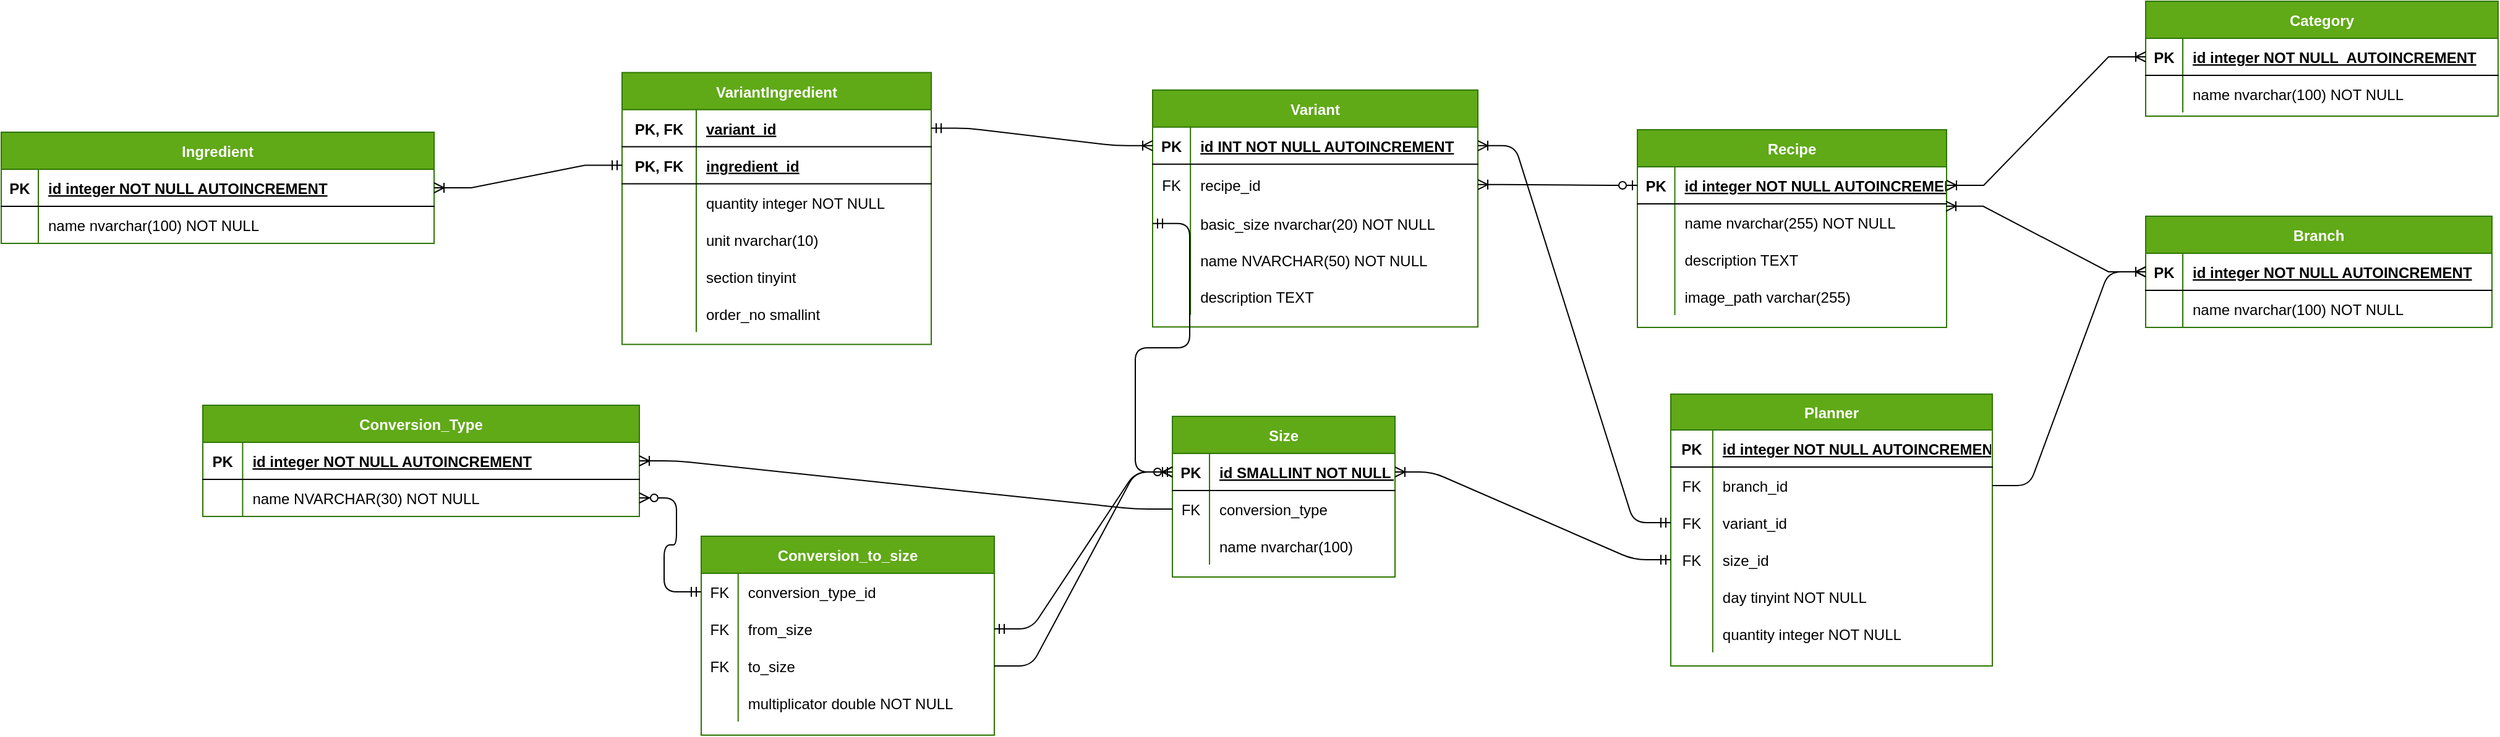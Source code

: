 <mxfile>
    <diagram id="R2lEEEUBdFMjLlhIrx00" name="Page-1">
        <mxGraphModel dx="2607" dy="718" grid="0" gridSize="10" guides="1" tooltips="1" connect="1" arrows="1" fold="1" page="0" pageScale="1" pageWidth="850" pageHeight="1100" math="0" shadow="0" extFonts="Permanent Marker^https://fonts.googleapis.com/css?family=Permanent+Marker">
            <root>
                <mxCell id="0"/>
                <mxCell id="1" parent="0"/>
                <mxCell id="C-vyLk0tnHw3VtMMgP7b-2" value="Category" style="shape=table;startSize=30;container=1;collapsible=1;childLayout=tableLayout;fixedRows=1;rowLines=0;fontStyle=1;align=center;resizeLast=1;fillColor=#60a917;fontColor=#ffffff;strokeColor=#2D7600;" parent="1" vertex="1">
                    <mxGeometry x="488" y="132" width="284.97" height="93" as="geometry"/>
                </mxCell>
                <mxCell id="C-vyLk0tnHw3VtMMgP7b-3" value="" style="shape=partialRectangle;collapsible=0;dropTarget=0;pointerEvents=0;fillColor=none;points=[[0,0.5],[1,0.5]];portConstraint=eastwest;top=0;left=0;right=0;bottom=1;" parent="C-vyLk0tnHw3VtMMgP7b-2" vertex="1">
                    <mxGeometry y="30" width="284.97" height="30" as="geometry"/>
                </mxCell>
                <mxCell id="C-vyLk0tnHw3VtMMgP7b-4" value="PK" style="shape=partialRectangle;overflow=hidden;connectable=0;fillColor=none;top=0;left=0;bottom=0;right=0;fontStyle=1;" parent="C-vyLk0tnHw3VtMMgP7b-3" vertex="1">
                    <mxGeometry width="30" height="30" as="geometry">
                        <mxRectangle width="30" height="30" as="alternateBounds"/>
                    </mxGeometry>
                </mxCell>
                <mxCell id="C-vyLk0tnHw3VtMMgP7b-5" value="id integer NOT NULL  AUTOINCREMENT" style="shape=partialRectangle;overflow=hidden;connectable=0;fillColor=none;top=0;left=0;bottom=0;right=0;align=left;spacingLeft=6;fontStyle=5;" parent="C-vyLk0tnHw3VtMMgP7b-3" vertex="1">
                    <mxGeometry x="30" width="254.97" height="30" as="geometry">
                        <mxRectangle width="254.97" height="30" as="alternateBounds"/>
                    </mxGeometry>
                </mxCell>
                <mxCell id="C-vyLk0tnHw3VtMMgP7b-6" value="" style="shape=partialRectangle;collapsible=0;dropTarget=0;pointerEvents=0;fillColor=none;points=[[0,0.5],[1,0.5]];portConstraint=eastwest;top=0;left=0;right=0;bottom=0;" parent="C-vyLk0tnHw3VtMMgP7b-2" vertex="1">
                    <mxGeometry y="60" width="284.97" height="30" as="geometry"/>
                </mxCell>
                <mxCell id="C-vyLk0tnHw3VtMMgP7b-7" value="" style="shape=partialRectangle;overflow=hidden;connectable=0;fillColor=none;top=0;left=0;bottom=0;right=0;" parent="C-vyLk0tnHw3VtMMgP7b-6" vertex="1">
                    <mxGeometry width="30" height="30" as="geometry">
                        <mxRectangle width="30" height="30" as="alternateBounds"/>
                    </mxGeometry>
                </mxCell>
                <mxCell id="C-vyLk0tnHw3VtMMgP7b-8" value="name nvarchar(100) NOT NULL" style="shape=partialRectangle;overflow=hidden;connectable=0;fillColor=none;top=0;left=0;bottom=0;right=0;align=left;spacingLeft=6;" parent="C-vyLk0tnHw3VtMMgP7b-6" vertex="1">
                    <mxGeometry x="30" width="254.97" height="30" as="geometry">
                        <mxRectangle width="254.97" height="30" as="alternateBounds"/>
                    </mxGeometry>
                </mxCell>
                <mxCell id="C-vyLk0tnHw3VtMMgP7b-23" value="Recipe" style="shape=table;startSize=30;container=1;collapsible=1;childLayout=tableLayout;fixedRows=1;rowLines=0;fontStyle=1;align=center;resizeLast=1;fillColor=#60a917;fontColor=#ffffff;strokeColor=#2D7600;" parent="1" vertex="1">
                    <mxGeometry x="77" y="236" width="250" height="160" as="geometry"/>
                </mxCell>
                <mxCell id="C-vyLk0tnHw3VtMMgP7b-24" value="" style="shape=partialRectangle;collapsible=0;dropTarget=0;pointerEvents=0;fillColor=none;points=[[0,0.5],[1,0.5]];portConstraint=eastwest;top=0;left=0;right=0;bottom=1;" parent="C-vyLk0tnHw3VtMMgP7b-23" vertex="1">
                    <mxGeometry y="30" width="250" height="30" as="geometry"/>
                </mxCell>
                <mxCell id="C-vyLk0tnHw3VtMMgP7b-25" value="PK" style="shape=partialRectangle;overflow=hidden;connectable=0;fillColor=none;top=0;left=0;bottom=0;right=0;fontStyle=1;" parent="C-vyLk0tnHw3VtMMgP7b-24" vertex="1">
                    <mxGeometry width="30.25" height="30" as="geometry">
                        <mxRectangle width="30.25" height="30" as="alternateBounds"/>
                    </mxGeometry>
                </mxCell>
                <mxCell id="C-vyLk0tnHw3VtMMgP7b-26" value="id integer NOT NULL AUTOINCREMENT" style="shape=partialRectangle;overflow=hidden;connectable=0;fillColor=none;top=0;left=0;bottom=0;right=0;align=left;spacingLeft=6;fontStyle=5;" parent="C-vyLk0tnHw3VtMMgP7b-24" vertex="1">
                    <mxGeometry x="30.25" width="219.75" height="30" as="geometry">
                        <mxRectangle width="219.75" height="30" as="alternateBounds"/>
                    </mxGeometry>
                </mxCell>
                <mxCell id="C-vyLk0tnHw3VtMMgP7b-27" value="" style="shape=partialRectangle;collapsible=0;dropTarget=0;pointerEvents=0;fillColor=none;points=[[0,0.5],[1,0.5]];portConstraint=eastwest;top=0;left=0;right=0;bottom=0;" parent="C-vyLk0tnHw3VtMMgP7b-23" vertex="1">
                    <mxGeometry y="60" width="250" height="30" as="geometry"/>
                </mxCell>
                <mxCell id="C-vyLk0tnHw3VtMMgP7b-28" value="" style="shape=partialRectangle;overflow=hidden;connectable=0;fillColor=none;top=0;left=0;bottom=0;right=0;" parent="C-vyLk0tnHw3VtMMgP7b-27" vertex="1">
                    <mxGeometry width="30.25" height="30" as="geometry">
                        <mxRectangle width="30.25" height="30" as="alternateBounds"/>
                    </mxGeometry>
                </mxCell>
                <mxCell id="C-vyLk0tnHw3VtMMgP7b-29" value="name nvarchar(255) NOT NULL" style="shape=partialRectangle;overflow=hidden;connectable=0;fillColor=none;top=0;left=0;bottom=0;right=0;align=left;spacingLeft=6;" parent="C-vyLk0tnHw3VtMMgP7b-27" vertex="1">
                    <mxGeometry x="30.25" width="219.75" height="30" as="geometry">
                        <mxRectangle width="219.75" height="30" as="alternateBounds"/>
                    </mxGeometry>
                </mxCell>
                <mxCell id="7V5k5rxInkLE_xDjsrg9-1" value="" style="shape=tableRow;horizontal=0;startSize=0;swimlaneHead=0;swimlaneBody=0;fillColor=none;collapsible=0;dropTarget=0;points=[[0,0.5],[1,0.5]];portConstraint=eastwest;top=0;left=0;right=0;bottom=0;" parent="C-vyLk0tnHw3VtMMgP7b-23" vertex="1">
                    <mxGeometry y="90" width="250" height="30" as="geometry"/>
                </mxCell>
                <mxCell id="7V5k5rxInkLE_xDjsrg9-2" value="" style="shape=partialRectangle;connectable=0;fillColor=none;top=0;left=0;bottom=0;right=0;editable=1;overflow=hidden;" parent="7V5k5rxInkLE_xDjsrg9-1" vertex="1">
                    <mxGeometry width="30.25" height="30" as="geometry">
                        <mxRectangle width="30.25" height="30" as="alternateBounds"/>
                    </mxGeometry>
                </mxCell>
                <mxCell id="7V5k5rxInkLE_xDjsrg9-3" value="description TEXT" style="shape=partialRectangle;connectable=0;fillColor=none;top=0;left=0;bottom=0;right=0;align=left;spacingLeft=6;overflow=hidden;" parent="7V5k5rxInkLE_xDjsrg9-1" vertex="1">
                    <mxGeometry x="30.25" width="219.75" height="30" as="geometry">
                        <mxRectangle width="219.75" height="30" as="alternateBounds"/>
                    </mxGeometry>
                </mxCell>
                <mxCell id="7V5k5rxInkLE_xDjsrg9-76" value="" style="shape=tableRow;horizontal=0;startSize=0;swimlaneHead=0;swimlaneBody=0;fillColor=none;collapsible=0;dropTarget=0;points=[[0,0.5],[1,0.5]];portConstraint=eastwest;top=0;left=0;right=0;bottom=0;" parent="C-vyLk0tnHw3VtMMgP7b-23" vertex="1">
                    <mxGeometry y="120" width="250" height="30" as="geometry"/>
                </mxCell>
                <mxCell id="7V5k5rxInkLE_xDjsrg9-77" value="" style="shape=partialRectangle;connectable=0;fillColor=none;top=0;left=0;bottom=0;right=0;editable=1;overflow=hidden;" parent="7V5k5rxInkLE_xDjsrg9-76" vertex="1">
                    <mxGeometry width="30.25" height="30" as="geometry">
                        <mxRectangle width="30.25" height="30" as="alternateBounds"/>
                    </mxGeometry>
                </mxCell>
                <mxCell id="7V5k5rxInkLE_xDjsrg9-78" value="image_path varchar(255)" style="shape=partialRectangle;connectable=0;fillColor=none;top=0;left=0;bottom=0;right=0;align=left;spacingLeft=6;overflow=hidden;" parent="7V5k5rxInkLE_xDjsrg9-76" vertex="1">
                    <mxGeometry x="30.25" width="219.75" height="30" as="geometry">
                        <mxRectangle width="219.75" height="30" as="alternateBounds"/>
                    </mxGeometry>
                </mxCell>
                <mxCell id="7V5k5rxInkLE_xDjsrg9-4" value="Ingredient" style="shape=table;startSize=30;container=1;collapsible=1;childLayout=tableLayout;fixedRows=1;rowLines=0;fontStyle=1;align=center;resizeLast=1;fillColor=#60a917;fontColor=#ffffff;strokeColor=#2D7600;" parent="1" vertex="1">
                    <mxGeometry x="-1246" y="238" width="350" height="90" as="geometry"/>
                </mxCell>
                <mxCell id="7V5k5rxInkLE_xDjsrg9-5" value="" style="shape=tableRow;horizontal=0;startSize=0;swimlaneHead=0;swimlaneBody=0;fillColor=none;collapsible=0;dropTarget=0;points=[[0,0.5],[1,0.5]];portConstraint=eastwest;top=0;left=0;right=0;bottom=1;" parent="7V5k5rxInkLE_xDjsrg9-4" vertex="1">
                    <mxGeometry y="30" width="350" height="30" as="geometry"/>
                </mxCell>
                <mxCell id="7V5k5rxInkLE_xDjsrg9-6" value="PK" style="shape=partialRectangle;connectable=0;fillColor=none;top=0;left=0;bottom=0;right=0;fontStyle=1;overflow=hidden;" parent="7V5k5rxInkLE_xDjsrg9-5" vertex="1">
                    <mxGeometry width="30" height="30" as="geometry">
                        <mxRectangle width="30" height="30" as="alternateBounds"/>
                    </mxGeometry>
                </mxCell>
                <mxCell id="7V5k5rxInkLE_xDjsrg9-7" value="id integer NOT NULL AUTOINCREMENT" style="shape=partialRectangle;connectable=0;fillColor=none;top=0;left=0;bottom=0;right=0;align=left;spacingLeft=6;fontStyle=5;overflow=hidden;" parent="7V5k5rxInkLE_xDjsrg9-5" vertex="1">
                    <mxGeometry x="30" width="320" height="30" as="geometry">
                        <mxRectangle width="320" height="30" as="alternateBounds"/>
                    </mxGeometry>
                </mxCell>
                <mxCell id="7V5k5rxInkLE_xDjsrg9-8" value="" style="shape=tableRow;horizontal=0;startSize=0;swimlaneHead=0;swimlaneBody=0;fillColor=none;collapsible=0;dropTarget=0;points=[[0,0.5],[1,0.5]];portConstraint=eastwest;top=0;left=0;right=0;bottom=0;" parent="7V5k5rxInkLE_xDjsrg9-4" vertex="1">
                    <mxGeometry y="60" width="350" height="30" as="geometry"/>
                </mxCell>
                <mxCell id="7V5k5rxInkLE_xDjsrg9-9" value="" style="shape=partialRectangle;connectable=0;fillColor=none;top=0;left=0;bottom=0;right=0;editable=1;overflow=hidden;" parent="7V5k5rxInkLE_xDjsrg9-8" vertex="1">
                    <mxGeometry width="30" height="30" as="geometry">
                        <mxRectangle width="30" height="30" as="alternateBounds"/>
                    </mxGeometry>
                </mxCell>
                <mxCell id="7V5k5rxInkLE_xDjsrg9-10" value="name nvarchar(100) NOT NULL" style="shape=partialRectangle;connectable=0;fillColor=none;top=0;left=0;bottom=0;right=0;align=left;spacingLeft=6;overflow=hidden;" parent="7V5k5rxInkLE_xDjsrg9-8" vertex="1">
                    <mxGeometry x="30" width="320" height="30" as="geometry">
                        <mxRectangle width="320" height="30" as="alternateBounds"/>
                    </mxGeometry>
                </mxCell>
                <mxCell id="7V5k5rxInkLE_xDjsrg9-21" value="Branch" style="shape=table;startSize=30;container=1;collapsible=1;childLayout=tableLayout;fixedRows=1;rowLines=0;fontStyle=1;align=center;resizeLast=1;fillColor=#60a917;fontColor=#ffffff;strokeColor=#2D7600;" parent="1" vertex="1">
                    <mxGeometry x="488" y="306" width="280" height="90" as="geometry"/>
                </mxCell>
                <mxCell id="7V5k5rxInkLE_xDjsrg9-22" value="" style="shape=tableRow;horizontal=0;startSize=0;swimlaneHead=0;swimlaneBody=0;fillColor=none;collapsible=0;dropTarget=0;points=[[0,0.5],[1,0.5]];portConstraint=eastwest;top=0;left=0;right=0;bottom=1;" parent="7V5k5rxInkLE_xDjsrg9-21" vertex="1">
                    <mxGeometry y="30" width="280" height="30" as="geometry"/>
                </mxCell>
                <mxCell id="7V5k5rxInkLE_xDjsrg9-23" value="PK" style="shape=partialRectangle;connectable=0;fillColor=none;top=0;left=0;bottom=0;right=0;fontStyle=1;overflow=hidden;" parent="7V5k5rxInkLE_xDjsrg9-22" vertex="1">
                    <mxGeometry width="30" height="30" as="geometry">
                        <mxRectangle width="30" height="30" as="alternateBounds"/>
                    </mxGeometry>
                </mxCell>
                <mxCell id="7V5k5rxInkLE_xDjsrg9-24" value="id integer NOT NULL AUTOINCREMENT" style="shape=partialRectangle;connectable=0;fillColor=none;top=0;left=0;bottom=0;right=0;align=left;spacingLeft=6;fontStyle=5;overflow=hidden;" parent="7V5k5rxInkLE_xDjsrg9-22" vertex="1">
                    <mxGeometry x="30" width="250" height="30" as="geometry">
                        <mxRectangle width="250" height="30" as="alternateBounds"/>
                    </mxGeometry>
                </mxCell>
                <mxCell id="7V5k5rxInkLE_xDjsrg9-25" value="" style="shape=tableRow;horizontal=0;startSize=0;swimlaneHead=0;swimlaneBody=0;fillColor=none;collapsible=0;dropTarget=0;points=[[0,0.5],[1,0.5]];portConstraint=eastwest;top=0;left=0;right=0;bottom=0;" parent="7V5k5rxInkLE_xDjsrg9-21" vertex="1">
                    <mxGeometry y="60" width="280" height="30" as="geometry"/>
                </mxCell>
                <mxCell id="7V5k5rxInkLE_xDjsrg9-26" value="" style="shape=partialRectangle;connectable=0;fillColor=none;top=0;left=0;bottom=0;right=0;editable=1;overflow=hidden;" parent="7V5k5rxInkLE_xDjsrg9-25" vertex="1">
                    <mxGeometry width="30" height="30" as="geometry">
                        <mxRectangle width="30" height="30" as="alternateBounds"/>
                    </mxGeometry>
                </mxCell>
                <mxCell id="7V5k5rxInkLE_xDjsrg9-27" value="name nvarchar(100) NOT NULL" style="shape=partialRectangle;connectable=0;fillColor=none;top=0;left=0;bottom=0;right=0;align=left;spacingLeft=6;overflow=hidden;" parent="7V5k5rxInkLE_xDjsrg9-25" vertex="1">
                    <mxGeometry x="30" width="250" height="30" as="geometry">
                        <mxRectangle width="250" height="30" as="alternateBounds"/>
                    </mxGeometry>
                </mxCell>
                <mxCell id="7V5k5rxInkLE_xDjsrg9-34" value="Planner" style="shape=table;startSize=29;container=1;collapsible=1;childLayout=tableLayout;fixedRows=1;rowLines=0;fontStyle=1;align=center;resizeLast=1;fillColor=#60a917;fontColor=#ffffff;strokeColor=#2D7600;" parent="1" vertex="1">
                    <mxGeometry x="104" y="450" width="260" height="220" as="geometry"/>
                </mxCell>
                <mxCell id="7V5k5rxInkLE_xDjsrg9-35" value="" style="shape=tableRow;horizontal=0;startSize=0;swimlaneHead=0;swimlaneBody=0;fillColor=none;collapsible=0;dropTarget=0;points=[[0,0.5],[1,0.5]];portConstraint=eastwest;top=0;left=0;right=0;bottom=1;" parent="7V5k5rxInkLE_xDjsrg9-34" vertex="1">
                    <mxGeometry y="29" width="260" height="30" as="geometry"/>
                </mxCell>
                <mxCell id="7V5k5rxInkLE_xDjsrg9-36" value="PK" style="shape=partialRectangle;connectable=0;fillColor=none;top=0;left=0;bottom=0;right=0;fontStyle=1;overflow=hidden;" parent="7V5k5rxInkLE_xDjsrg9-35" vertex="1">
                    <mxGeometry width="33.917" height="30" as="geometry">
                        <mxRectangle width="33.917" height="30" as="alternateBounds"/>
                    </mxGeometry>
                </mxCell>
                <mxCell id="7V5k5rxInkLE_xDjsrg9-37" value="id integer NOT NULL AUTOINCREMENT" style="shape=partialRectangle;connectable=0;fillColor=none;top=0;left=0;bottom=0;right=0;align=left;spacingLeft=6;fontStyle=5;overflow=hidden;" parent="7V5k5rxInkLE_xDjsrg9-35" vertex="1">
                    <mxGeometry x="33.917" width="226.083" height="30" as="geometry">
                        <mxRectangle width="226.083" height="30" as="alternateBounds"/>
                    </mxGeometry>
                </mxCell>
                <mxCell id="8" value="" style="shape=partialRectangle;collapsible=0;dropTarget=0;pointerEvents=0;fillColor=none;top=0;left=0;bottom=0;right=0;points=[[0,0.5],[1,0.5]];portConstraint=eastwest;" parent="7V5k5rxInkLE_xDjsrg9-34" vertex="1">
                    <mxGeometry y="59" width="260" height="30" as="geometry"/>
                </mxCell>
                <mxCell id="9" value="FK" style="shape=partialRectangle;connectable=0;fillColor=none;top=0;left=0;bottom=0;right=0;fontStyle=0;overflow=hidden;" parent="8" vertex="1">
                    <mxGeometry width="33.917" height="30" as="geometry">
                        <mxRectangle width="33.917" height="30" as="alternateBounds"/>
                    </mxGeometry>
                </mxCell>
                <mxCell id="10" value="branch_id" style="shape=partialRectangle;connectable=0;fillColor=none;top=0;left=0;bottom=0;right=0;align=left;spacingLeft=6;fontStyle=0;overflow=hidden;" parent="8" vertex="1">
                    <mxGeometry x="33.917" width="226.083" height="30" as="geometry">
                        <mxRectangle width="226.083" height="30" as="alternateBounds"/>
                    </mxGeometry>
                </mxCell>
                <mxCell id="7V5k5rxInkLE_xDjsrg9-38" value="" style="shape=tableRow;horizontal=0;startSize=0;swimlaneHead=0;swimlaneBody=0;fillColor=none;collapsible=0;dropTarget=0;points=[[0,0.5],[1,0.5]];portConstraint=eastwest;top=0;left=0;right=0;bottom=0;" parent="7V5k5rxInkLE_xDjsrg9-34" vertex="1">
                    <mxGeometry y="89" width="260" height="30" as="geometry"/>
                </mxCell>
                <mxCell id="7V5k5rxInkLE_xDjsrg9-39" value="FK" style="shape=partialRectangle;connectable=0;fillColor=none;top=0;left=0;bottom=0;right=0;editable=1;overflow=hidden;" parent="7V5k5rxInkLE_xDjsrg9-38" vertex="1">
                    <mxGeometry width="33.917" height="30" as="geometry">
                        <mxRectangle width="33.917" height="30" as="alternateBounds"/>
                    </mxGeometry>
                </mxCell>
                <mxCell id="7V5k5rxInkLE_xDjsrg9-40" value="variant_id" style="shape=partialRectangle;connectable=0;fillColor=none;top=0;left=0;bottom=0;right=0;align=left;spacingLeft=6;overflow=hidden;" parent="7V5k5rxInkLE_xDjsrg9-38" vertex="1">
                    <mxGeometry x="33.917" width="226.083" height="30" as="geometry">
                        <mxRectangle width="226.083" height="30" as="alternateBounds"/>
                    </mxGeometry>
                </mxCell>
                <mxCell id="64" value="" style="shape=partialRectangle;collapsible=0;dropTarget=0;pointerEvents=0;fillColor=none;top=0;left=0;bottom=0;right=0;points=[[0,0.5],[1,0.5]];portConstraint=eastwest;" parent="7V5k5rxInkLE_xDjsrg9-34" vertex="1">
                    <mxGeometry y="119" width="260" height="30" as="geometry"/>
                </mxCell>
                <mxCell id="65" value="FK" style="shape=partialRectangle;connectable=0;fillColor=none;top=0;left=0;bottom=0;right=0;fontStyle=0;overflow=hidden;" parent="64" vertex="1">
                    <mxGeometry width="33.917" height="30" as="geometry">
                        <mxRectangle width="33.917" height="30" as="alternateBounds"/>
                    </mxGeometry>
                </mxCell>
                <mxCell id="66" value="size_id" style="shape=partialRectangle;connectable=0;fillColor=none;top=0;left=0;bottom=0;right=0;align=left;spacingLeft=6;fontStyle=0;overflow=hidden;" parent="64" vertex="1">
                    <mxGeometry x="33.917" width="226.083" height="30" as="geometry">
                        <mxRectangle width="226.083" height="30" as="alternateBounds"/>
                    </mxGeometry>
                </mxCell>
                <mxCell id="2" value="" style="shape=partialRectangle;collapsible=0;dropTarget=0;pointerEvents=0;fillColor=none;top=0;left=0;bottom=0;right=0;points=[[0,0.5],[1,0.5]];portConstraint=eastwest;" parent="7V5k5rxInkLE_xDjsrg9-34" vertex="1">
                    <mxGeometry y="149" width="260" height="30" as="geometry"/>
                </mxCell>
                <mxCell id="3" value="" style="shape=partialRectangle;connectable=0;fillColor=none;top=0;left=0;bottom=0;right=0;editable=1;overflow=hidden;" parent="2" vertex="1">
                    <mxGeometry width="33.917" height="30" as="geometry">
                        <mxRectangle width="33.917" height="30" as="alternateBounds"/>
                    </mxGeometry>
                </mxCell>
                <mxCell id="4" value="day tinyint NOT NULL" style="shape=partialRectangle;connectable=0;fillColor=none;top=0;left=0;bottom=0;right=0;align=left;spacingLeft=6;overflow=hidden;" parent="2" vertex="1">
                    <mxGeometry x="33.917" width="226.083" height="30" as="geometry">
                        <mxRectangle width="226.083" height="30" as="alternateBounds"/>
                    </mxGeometry>
                </mxCell>
                <mxCell id="7V5k5rxInkLE_xDjsrg9-41" value="" style="shape=tableRow;horizontal=0;startSize=0;swimlaneHead=0;swimlaneBody=0;fillColor=none;collapsible=0;dropTarget=0;points=[[0,0.5],[1,0.5]];portConstraint=eastwest;top=0;left=0;right=0;bottom=0;" parent="7V5k5rxInkLE_xDjsrg9-34" vertex="1">
                    <mxGeometry y="179" width="260" height="30" as="geometry"/>
                </mxCell>
                <mxCell id="7V5k5rxInkLE_xDjsrg9-42" value="" style="shape=partialRectangle;connectable=0;fillColor=none;top=0;left=0;bottom=0;right=0;editable=1;overflow=hidden;" parent="7V5k5rxInkLE_xDjsrg9-41" vertex="1">
                    <mxGeometry width="33.917" height="30" as="geometry">
                        <mxRectangle width="33.917" height="30" as="alternateBounds"/>
                    </mxGeometry>
                </mxCell>
                <mxCell id="7V5k5rxInkLE_xDjsrg9-43" value="quantity integer NOT NULL" style="shape=partialRectangle;connectable=0;fillColor=none;top=0;left=0;bottom=0;right=0;align=left;spacingLeft=6;overflow=hidden;" parent="7V5k5rxInkLE_xDjsrg9-41" vertex="1">
                    <mxGeometry x="33.917" width="226.083" height="30" as="geometry">
                        <mxRectangle width="226.083" height="30" as="alternateBounds"/>
                    </mxGeometry>
                </mxCell>
                <mxCell id="7V5k5rxInkLE_xDjsrg9-55" value="" style="edgeStyle=entityRelationEdgeStyle;fontSize=12;html=1;endArrow=ERoneToMany;startArrow=ERoneToMany;rounded=0;exitX=1;exitY=0.5;exitDx=0;exitDy=0;entryX=0;entryY=0.5;entryDx=0;entryDy=0;" parent="1" source="C-vyLk0tnHw3VtMMgP7b-24" target="C-vyLk0tnHw3VtMMgP7b-3" edge="1">
                    <mxGeometry width="100" height="100" relative="1" as="geometry">
                        <mxPoint x="460" y="460" as="sourcePoint"/>
                        <mxPoint x="560" y="360" as="targetPoint"/>
                    </mxGeometry>
                </mxCell>
                <mxCell id="7V5k5rxInkLE_xDjsrg9-56" value="" style="edgeStyle=entityRelationEdgeStyle;fontSize=12;html=1;endArrow=ERoneToMany;startArrow=ERoneToMany;rounded=0;exitX=0.998;exitY=0.063;exitDx=0;exitDy=0;exitPerimeter=0;entryX=0;entryY=0.5;entryDx=0;entryDy=0;" parent="1" source="C-vyLk0tnHw3VtMMgP7b-27" target="7V5k5rxInkLE_xDjsrg9-22" edge="1">
                    <mxGeometry width="100" height="100" relative="1" as="geometry">
                        <mxPoint x="460" y="460" as="sourcePoint"/>
                        <mxPoint x="560" y="360" as="targetPoint"/>
                    </mxGeometry>
                </mxCell>
                <mxCell id="7V5k5rxInkLE_xDjsrg9-58" value="VariantIngredient" style="shape=table;startSize=30;container=1;collapsible=1;childLayout=tableLayout;fixedRows=1;rowLines=0;fontStyle=1;align=center;resizeLast=1;fillColor=#60a917;fontColor=#ffffff;strokeColor=#2D7600;" parent="1" vertex="1">
                    <mxGeometry x="-744" y="189.78" width="250" height="220" as="geometry"/>
                </mxCell>
                <mxCell id="7V5k5rxInkLE_xDjsrg9-59" value="" style="shape=tableRow;horizontal=0;startSize=0;swimlaneHead=0;swimlaneBody=0;fillColor=none;collapsible=0;dropTarget=0;points=[[0,0.5],[1,0.5]];portConstraint=eastwest;top=0;left=0;right=0;bottom=1;" parent="7V5k5rxInkLE_xDjsrg9-58" vertex="1">
                    <mxGeometry y="30" width="250" height="30" as="geometry"/>
                </mxCell>
                <mxCell id="7V5k5rxInkLE_xDjsrg9-60" value="PK, FK" style="shape=partialRectangle;connectable=0;fillColor=none;top=0;left=0;bottom=0;right=0;fontStyle=1;overflow=hidden;" parent="7V5k5rxInkLE_xDjsrg9-59" vertex="1">
                    <mxGeometry width="60" height="30" as="geometry">
                        <mxRectangle width="60" height="30" as="alternateBounds"/>
                    </mxGeometry>
                </mxCell>
                <mxCell id="7V5k5rxInkLE_xDjsrg9-61" value="variant_id" style="shape=partialRectangle;connectable=0;fillColor=none;top=0;left=0;bottom=0;right=0;align=left;spacingLeft=6;fontStyle=5;overflow=hidden;" parent="7V5k5rxInkLE_xDjsrg9-59" vertex="1">
                    <mxGeometry x="60" width="190" height="30" as="geometry">
                        <mxRectangle width="190" height="30" as="alternateBounds"/>
                    </mxGeometry>
                </mxCell>
                <mxCell id="7V5k5rxInkLE_xDjsrg9-71" value="" style="shape=tableRow;horizontal=0;startSize=0;swimlaneHead=0;swimlaneBody=0;fillColor=none;collapsible=0;dropTarget=0;points=[[0,0.5],[1,0.5]];portConstraint=eastwest;top=0;left=0;right=0;bottom=1;" parent="7V5k5rxInkLE_xDjsrg9-58" vertex="1">
                    <mxGeometry y="60" width="250" height="30" as="geometry"/>
                </mxCell>
                <mxCell id="7V5k5rxInkLE_xDjsrg9-72" value="PK, FK" style="shape=partialRectangle;connectable=0;fillColor=none;top=0;left=0;bottom=0;right=0;fontStyle=1;overflow=hidden;" parent="7V5k5rxInkLE_xDjsrg9-71" vertex="1">
                    <mxGeometry width="60" height="30" as="geometry">
                        <mxRectangle width="60" height="30" as="alternateBounds"/>
                    </mxGeometry>
                </mxCell>
                <mxCell id="7V5k5rxInkLE_xDjsrg9-73" value="ingredient_id" style="shape=partialRectangle;connectable=0;fillColor=none;top=0;left=0;bottom=0;right=0;align=left;spacingLeft=6;fontStyle=5;overflow=hidden;" parent="7V5k5rxInkLE_xDjsrg9-71" vertex="1">
                    <mxGeometry x="60" width="190" height="30" as="geometry">
                        <mxRectangle width="190" height="30" as="alternateBounds"/>
                    </mxGeometry>
                </mxCell>
                <mxCell id="7V5k5rxInkLE_xDjsrg9-62" value="" style="shape=tableRow;horizontal=0;startSize=0;swimlaneHead=0;swimlaneBody=0;fillColor=none;collapsible=0;dropTarget=0;points=[[0,0.5],[1,0.5]];portConstraint=eastwest;top=0;left=0;right=0;bottom=0;" parent="7V5k5rxInkLE_xDjsrg9-58" vertex="1">
                    <mxGeometry y="90" width="250" height="30" as="geometry"/>
                </mxCell>
                <mxCell id="7V5k5rxInkLE_xDjsrg9-63" value="" style="shape=partialRectangle;connectable=0;fillColor=none;top=0;left=0;bottom=0;right=0;editable=1;overflow=hidden;" parent="7V5k5rxInkLE_xDjsrg9-62" vertex="1">
                    <mxGeometry width="60" height="30" as="geometry">
                        <mxRectangle width="60" height="30" as="alternateBounds"/>
                    </mxGeometry>
                </mxCell>
                <mxCell id="7V5k5rxInkLE_xDjsrg9-64" value="quantity integer NOT NULL" style="shape=partialRectangle;connectable=0;fillColor=none;top=0;left=0;bottom=0;right=0;align=left;spacingLeft=6;overflow=hidden;" parent="7V5k5rxInkLE_xDjsrg9-62" vertex="1">
                    <mxGeometry x="60" width="190" height="30" as="geometry">
                        <mxRectangle width="190" height="30" as="alternateBounds"/>
                    </mxGeometry>
                </mxCell>
                <mxCell id="140" value="" style="shape=partialRectangle;collapsible=0;dropTarget=0;pointerEvents=0;fillColor=none;top=0;left=0;bottom=0;right=0;points=[[0,0.5],[1,0.5]];portConstraint=eastwest;" parent="7V5k5rxInkLE_xDjsrg9-58" vertex="1">
                    <mxGeometry y="120" width="250" height="30" as="geometry"/>
                </mxCell>
                <mxCell id="141" value="" style="shape=partialRectangle;connectable=0;fillColor=none;top=0;left=0;bottom=0;right=0;editable=1;overflow=hidden;" parent="140" vertex="1">
                    <mxGeometry width="60" height="30" as="geometry">
                        <mxRectangle width="60" height="30" as="alternateBounds"/>
                    </mxGeometry>
                </mxCell>
                <mxCell id="142" value="unit nvarchar(10)" style="shape=partialRectangle;connectable=0;fillColor=none;top=0;left=0;bottom=0;right=0;align=left;spacingLeft=6;overflow=hidden;" parent="140" vertex="1">
                    <mxGeometry x="60" width="190" height="30" as="geometry">
                        <mxRectangle width="190" height="30" as="alternateBounds"/>
                    </mxGeometry>
                </mxCell>
                <mxCell id="7V5k5rxInkLE_xDjsrg9-65" value="" style="shape=tableRow;horizontal=0;startSize=0;swimlaneHead=0;swimlaneBody=0;fillColor=none;collapsible=0;dropTarget=0;points=[[0,0.5],[1,0.5]];portConstraint=eastwest;top=0;left=0;right=0;bottom=0;" parent="7V5k5rxInkLE_xDjsrg9-58" vertex="1">
                    <mxGeometry y="150" width="250" height="30" as="geometry"/>
                </mxCell>
                <mxCell id="7V5k5rxInkLE_xDjsrg9-66" value="" style="shape=partialRectangle;connectable=0;fillColor=none;top=0;left=0;bottom=0;right=0;editable=1;overflow=hidden;" parent="7V5k5rxInkLE_xDjsrg9-65" vertex="1">
                    <mxGeometry width="60" height="30" as="geometry">
                        <mxRectangle width="60" height="30" as="alternateBounds"/>
                    </mxGeometry>
                </mxCell>
                <mxCell id="7V5k5rxInkLE_xDjsrg9-67" value="section tinyint" style="shape=partialRectangle;connectable=0;fillColor=none;top=0;left=0;bottom=0;right=0;align=left;spacingLeft=6;overflow=hidden;" parent="7V5k5rxInkLE_xDjsrg9-65" vertex="1">
                    <mxGeometry x="60" width="190" height="30" as="geometry">
                        <mxRectangle width="190" height="30" as="alternateBounds"/>
                    </mxGeometry>
                </mxCell>
                <mxCell id="7V5k5rxInkLE_xDjsrg9-68" value="" style="shape=tableRow;horizontal=0;startSize=0;swimlaneHead=0;swimlaneBody=0;fillColor=none;collapsible=0;dropTarget=0;points=[[0,0.5],[1,0.5]];portConstraint=eastwest;top=0;left=0;right=0;bottom=0;" parent="7V5k5rxInkLE_xDjsrg9-58" vertex="1">
                    <mxGeometry y="180" width="250" height="30" as="geometry"/>
                </mxCell>
                <mxCell id="7V5k5rxInkLE_xDjsrg9-69" value="" style="shape=partialRectangle;connectable=0;fillColor=none;top=0;left=0;bottom=0;right=0;editable=1;overflow=hidden;" parent="7V5k5rxInkLE_xDjsrg9-68" vertex="1">
                    <mxGeometry width="60" height="30" as="geometry">
                        <mxRectangle width="60" height="30" as="alternateBounds"/>
                    </mxGeometry>
                </mxCell>
                <mxCell id="7V5k5rxInkLE_xDjsrg9-70" value="order_no smallint" style="shape=partialRectangle;connectable=0;fillColor=none;top=0;left=0;bottom=0;right=0;align=left;spacingLeft=6;overflow=hidden;" parent="7V5k5rxInkLE_xDjsrg9-68" vertex="1">
                    <mxGeometry x="60" width="190" height="30" as="geometry">
                        <mxRectangle width="190" height="30" as="alternateBounds"/>
                    </mxGeometry>
                </mxCell>
                <mxCell id="7V5k5rxInkLE_xDjsrg9-74" value="" style="edgeStyle=entityRelationEdgeStyle;fontSize=12;html=1;endArrow=ERoneToMany;startArrow=ERmandOne;rounded=0;exitX=0;exitY=0.5;exitDx=0;exitDy=0;entryX=1;entryY=0.5;entryDx=0;entryDy=0;" parent="1" source="7V5k5rxInkLE_xDjsrg9-71" target="7V5k5rxInkLE_xDjsrg9-5" edge="1">
                    <mxGeometry width="100" height="100" relative="1" as="geometry">
                        <mxPoint x="-490" y="326" as="sourcePoint"/>
                        <mxPoint x="-630" y="276" as="targetPoint"/>
                    </mxGeometry>
                </mxCell>
                <mxCell id="11" value="Variant" style="shape=table;startSize=30;container=1;collapsible=1;childLayout=tableLayout;fixedRows=1;rowLines=0;fontStyle=1;align=center;resizeLast=1;fillColor=#60a917;fontColor=#ffffff;strokeColor=#2D7600;" parent="1" vertex="1">
                    <mxGeometry x="-315" y="203.91" width="263" height="191.749" as="geometry"/>
                </mxCell>
                <mxCell id="12" value="" style="shape=partialRectangle;collapsible=0;dropTarget=0;pointerEvents=0;fillColor=none;top=0;left=0;bottom=1;right=0;points=[[0,0.5],[1,0.5]];portConstraint=eastwest;" parent="11" vertex="1">
                    <mxGeometry y="30" width="263" height="30" as="geometry"/>
                </mxCell>
                <mxCell id="13" value="PK" style="shape=partialRectangle;connectable=0;fillColor=none;top=0;left=0;bottom=0;right=0;fontStyle=1;overflow=hidden;" parent="12" vertex="1">
                    <mxGeometry width="30.583" height="30" as="geometry">
                        <mxRectangle width="30.583" height="30" as="alternateBounds"/>
                    </mxGeometry>
                </mxCell>
                <mxCell id="14" value="id INT NOT NULL AUTOINCREMENT" style="shape=partialRectangle;connectable=0;fillColor=none;top=0;left=0;bottom=0;right=0;align=left;spacingLeft=6;fontStyle=5;overflow=hidden;" parent="12" vertex="1">
                    <mxGeometry x="30.583" width="232.417" height="30" as="geometry">
                        <mxRectangle width="232.417" height="30" as="alternateBounds"/>
                    </mxGeometry>
                </mxCell>
                <mxCell id="24" value="" style="shape=partialRectangle;collapsible=0;dropTarget=0;pointerEvents=0;fillColor=none;top=0;left=0;bottom=0;right=0;points=[[0,0.5],[1,0.5]];portConstraint=eastwest;" parent="11" vertex="1">
                    <mxGeometry y="60" width="263" height="33" as="geometry"/>
                </mxCell>
                <mxCell id="25" value="FK" style="shape=partialRectangle;connectable=0;fillColor=none;top=0;left=0;bottom=0;right=0;fontStyle=0;overflow=hidden;" parent="24" vertex="1">
                    <mxGeometry width="30.583" height="33" as="geometry">
                        <mxRectangle width="30.583" height="33" as="alternateBounds"/>
                    </mxGeometry>
                </mxCell>
                <mxCell id="26" value="recipe_id" style="shape=partialRectangle;connectable=0;fillColor=none;top=0;left=0;bottom=0;right=0;align=left;spacingLeft=6;fontStyle=0;overflow=hidden;" parent="24" vertex="1">
                    <mxGeometry x="30.583" width="232.417" height="33" as="geometry">
                        <mxRectangle width="232.417" height="33" as="alternateBounds"/>
                    </mxGeometry>
                </mxCell>
                <mxCell id="36" value="" style="shape=partialRectangle;collapsible=0;dropTarget=0;pointerEvents=0;fillColor=none;top=0;left=0;bottom=0;right=0;points=[[0,0.5],[1,0.5]];portConstraint=eastwest;" parent="11" vertex="1">
                    <mxGeometry y="93" width="263" height="30" as="geometry"/>
                </mxCell>
                <mxCell id="37" value="" style="shape=partialRectangle;connectable=0;fillColor=none;top=0;left=0;bottom=0;right=0;editable=1;overflow=hidden;" parent="36" vertex="1">
                    <mxGeometry width="30.583" height="30" as="geometry">
                        <mxRectangle width="30.583" height="30" as="alternateBounds"/>
                    </mxGeometry>
                </mxCell>
                <mxCell id="38" value="basic_size nvarchar(20) NOT NULL" style="shape=partialRectangle;connectable=0;fillColor=none;top=0;left=0;bottom=0;right=0;align=left;spacingLeft=6;overflow=hidden;" parent="36" vertex="1">
                    <mxGeometry x="30.583" width="232.417" height="30" as="geometry">
                        <mxRectangle width="232.417" height="30" as="alternateBounds"/>
                    </mxGeometry>
                </mxCell>
                <mxCell id="15" value="" style="shape=partialRectangle;collapsible=0;dropTarget=0;pointerEvents=0;fillColor=none;top=0;left=0;bottom=0;right=0;points=[[0,0.5],[1,0.5]];portConstraint=eastwest;" parent="11" vertex="1">
                    <mxGeometry y="123" width="263" height="29" as="geometry"/>
                </mxCell>
                <mxCell id="16" value="" style="shape=partialRectangle;connectable=0;fillColor=none;top=0;left=0;bottom=0;right=0;editable=1;overflow=hidden;" parent="15" vertex="1">
                    <mxGeometry width="30.583" height="29" as="geometry">
                        <mxRectangle width="30.583" height="29" as="alternateBounds"/>
                    </mxGeometry>
                </mxCell>
                <mxCell id="17" value="name NVARCHAR(50) NOT NULL" style="shape=partialRectangle;connectable=0;fillColor=none;top=0;left=0;bottom=0;right=0;align=left;spacingLeft=6;overflow=hidden;" parent="15" vertex="1">
                    <mxGeometry x="30.583" width="232.417" height="29" as="geometry">
                        <mxRectangle width="232.417" height="29" as="alternateBounds"/>
                    </mxGeometry>
                </mxCell>
                <mxCell id="118" value="" style="shape=partialRectangle;collapsible=0;dropTarget=0;pointerEvents=0;fillColor=none;top=0;left=0;bottom=0;right=0;points=[[0,0.5],[1,0.5]];portConstraint=eastwest;" parent="11" vertex="1">
                    <mxGeometry y="152" width="263" height="30" as="geometry"/>
                </mxCell>
                <mxCell id="119" value="" style="shape=partialRectangle;connectable=0;fillColor=none;top=0;left=0;bottom=0;right=0;editable=1;overflow=hidden;" parent="118" vertex="1">
                    <mxGeometry width="30.583" height="30" as="geometry">
                        <mxRectangle width="30.583" height="30" as="alternateBounds"/>
                    </mxGeometry>
                </mxCell>
                <mxCell id="120" value="description TEXT" style="shape=partialRectangle;connectable=0;fillColor=none;top=0;left=0;bottom=0;right=0;align=left;spacingLeft=6;overflow=hidden;" parent="118" vertex="1">
                    <mxGeometry x="30.583" width="232.417" height="30" as="geometry">
                        <mxRectangle width="232.417" height="30" as="alternateBounds"/>
                    </mxGeometry>
                </mxCell>
                <mxCell id="27" value="" style="edgeStyle=entityRelationEdgeStyle;fontSize=12;html=1;endArrow=ERoneToMany;startArrow=ERzeroToOne;exitX=0;exitY=0.5;exitDx=0;exitDy=0;entryX=1;entryY=0.5;entryDx=0;entryDy=0;" parent="1" source="C-vyLk0tnHw3VtMMgP7b-24" target="24" edge="1">
                    <mxGeometry width="100" height="100" relative="1" as="geometry">
                        <mxPoint x="-336" y="706" as="sourcePoint"/>
                        <mxPoint x="63" y="583" as="targetPoint"/>
                    </mxGeometry>
                </mxCell>
                <mxCell id="28" value="" style="edgeStyle=entityRelationEdgeStyle;fontSize=12;html=1;endArrow=ERoneToMany;startArrow=ERmandOne;exitX=1;exitY=0.5;exitDx=0;exitDy=0;entryX=0;entryY=0.5;entryDx=0;entryDy=0;" parent="1" source="7V5k5rxInkLE_xDjsrg9-59" target="12" edge="1">
                    <mxGeometry width="100" height="100" relative="1" as="geometry">
                        <mxPoint x="-384" y="559" as="sourcePoint"/>
                        <mxPoint x="-284" y="459" as="targetPoint"/>
                    </mxGeometry>
                </mxCell>
                <mxCell id="29" value="Conversion_Type" style="shape=table;startSize=30;container=1;collapsible=1;childLayout=tableLayout;fixedRows=1;rowLines=0;fontStyle=1;align=center;resizeLast=1;fillColor=#60a917;fontColor=#ffffff;strokeColor=#2D7600;" parent="1" vertex="1">
                    <mxGeometry x="-1083" y="459" width="353" height="90" as="geometry"/>
                </mxCell>
                <mxCell id="30" value="" style="shape=partialRectangle;collapsible=0;dropTarget=0;pointerEvents=0;fillColor=none;top=0;left=0;bottom=1;right=0;points=[[0,0.5],[1,0.5]];portConstraint=eastwest;" parent="29" vertex="1">
                    <mxGeometry y="30" width="353" height="30" as="geometry"/>
                </mxCell>
                <mxCell id="31" value="PK" style="shape=partialRectangle;connectable=0;fillColor=none;top=0;left=0;bottom=0;right=0;fontStyle=1;overflow=hidden;" parent="30" vertex="1">
                    <mxGeometry width="32.196" height="30" as="geometry">
                        <mxRectangle width="32.196" height="30" as="alternateBounds"/>
                    </mxGeometry>
                </mxCell>
                <mxCell id="32" value="id integer NOT NULL AUTOINCREMENT" style="shape=partialRectangle;connectable=0;fillColor=none;top=0;left=0;bottom=0;right=0;align=left;spacingLeft=6;fontStyle=5;overflow=hidden;" parent="30" vertex="1">
                    <mxGeometry x="32.196" width="320.804" height="30" as="geometry">
                        <mxRectangle width="320.804" height="30" as="alternateBounds"/>
                    </mxGeometry>
                </mxCell>
                <mxCell id="33" value="" style="shape=partialRectangle;collapsible=0;dropTarget=0;pointerEvents=0;fillColor=none;top=0;left=0;bottom=0;right=0;points=[[0,0.5],[1,0.5]];portConstraint=eastwest;" parent="29" vertex="1">
                    <mxGeometry y="60" width="353" height="30" as="geometry"/>
                </mxCell>
                <mxCell id="34" value="" style="shape=partialRectangle;connectable=0;fillColor=none;top=0;left=0;bottom=0;right=0;editable=1;overflow=hidden;" parent="33" vertex="1">
                    <mxGeometry width="32.196" height="30" as="geometry">
                        <mxRectangle width="32.196" height="30" as="alternateBounds"/>
                    </mxGeometry>
                </mxCell>
                <mxCell id="35" value="name NVARCHAR(30) NOT NULL" style="shape=partialRectangle;connectable=0;fillColor=none;top=0;left=0;bottom=0;right=0;align=left;spacingLeft=6;overflow=hidden;" parent="33" vertex="1">
                    <mxGeometry x="32.196" width="320.804" height="30" as="geometry">
                        <mxRectangle width="320.804" height="30" as="alternateBounds"/>
                    </mxGeometry>
                </mxCell>
                <mxCell id="43" value="" style="edgeStyle=entityRelationEdgeStyle;fontSize=12;html=1;endArrow=ERoneToMany;startArrow=ERmandOne;exitX=0;exitY=0.5;exitDx=0;exitDy=0;entryX=1;entryY=0.5;entryDx=0;entryDy=0;" parent="1" source="7V5k5rxInkLE_xDjsrg9-38" target="12" edge="1">
                    <mxGeometry width="100" height="100" relative="1" as="geometry">
                        <mxPoint x="-46" y="442" as="sourcePoint"/>
                        <mxPoint x="54" y="342" as="targetPoint"/>
                    </mxGeometry>
                </mxCell>
                <mxCell id="44" value="Size" style="shape=table;startSize=30;container=1;collapsible=1;childLayout=tableLayout;fixedRows=1;rowLines=0;fontStyle=1;align=center;resizeLast=1;fillColor=#60a917;fontColor=#ffffff;strokeColor=#2D7600;" parent="1" vertex="1">
                    <mxGeometry x="-299" y="468" width="180" height="130" as="geometry"/>
                </mxCell>
                <mxCell id="45" value="" style="shape=partialRectangle;collapsible=0;dropTarget=0;pointerEvents=0;fillColor=none;top=0;left=0;bottom=1;right=0;points=[[0,0.5],[1,0.5]];portConstraint=eastwest;" parent="44" vertex="1">
                    <mxGeometry y="30" width="180" height="30" as="geometry"/>
                </mxCell>
                <mxCell id="46" value="PK" style="shape=partialRectangle;connectable=0;fillColor=none;top=0;left=0;bottom=0;right=0;fontStyle=1;overflow=hidden;" parent="45" vertex="1">
                    <mxGeometry width="30" height="30" as="geometry">
                        <mxRectangle width="30" height="30" as="alternateBounds"/>
                    </mxGeometry>
                </mxCell>
                <mxCell id="47" value="id SMALLINT NOT NULL AUTOINCREMENT" style="shape=partialRectangle;connectable=0;fillColor=none;top=0;left=0;bottom=0;right=0;align=left;spacingLeft=6;fontStyle=5;overflow=hidden;" parent="45" vertex="1">
                    <mxGeometry x="30" width="150" height="30" as="geometry">
                        <mxRectangle width="150" height="30" as="alternateBounds"/>
                    </mxGeometry>
                </mxCell>
                <mxCell id="48" value="" style="shape=partialRectangle;collapsible=0;dropTarget=0;pointerEvents=0;fillColor=none;top=0;left=0;bottom=0;right=0;points=[[0,0.5],[1,0.5]];portConstraint=eastwest;" parent="44" vertex="1">
                    <mxGeometry y="60" width="180" height="30" as="geometry"/>
                </mxCell>
                <mxCell id="49" value="FK" style="shape=partialRectangle;connectable=0;fillColor=none;top=0;left=0;bottom=0;right=0;editable=1;overflow=hidden;" parent="48" vertex="1">
                    <mxGeometry width="30" height="30" as="geometry">
                        <mxRectangle width="30" height="30" as="alternateBounds"/>
                    </mxGeometry>
                </mxCell>
                <mxCell id="50" value="conversion_type" style="shape=partialRectangle;connectable=0;fillColor=none;top=0;left=0;bottom=0;right=0;align=left;spacingLeft=6;overflow=hidden;" parent="48" vertex="1">
                    <mxGeometry x="30" width="150" height="30" as="geometry">
                        <mxRectangle width="150" height="30" as="alternateBounds"/>
                    </mxGeometry>
                </mxCell>
                <mxCell id="51" value="" style="shape=partialRectangle;collapsible=0;dropTarget=0;pointerEvents=0;fillColor=none;top=0;left=0;bottom=0;right=0;points=[[0,0.5],[1,0.5]];portConstraint=eastwest;" parent="44" vertex="1">
                    <mxGeometry y="90" width="180" height="30" as="geometry"/>
                </mxCell>
                <mxCell id="52" value="" style="shape=partialRectangle;connectable=0;fillColor=none;top=0;left=0;bottom=0;right=0;editable=1;overflow=hidden;" parent="51" vertex="1">
                    <mxGeometry width="30" height="30" as="geometry">
                        <mxRectangle width="30" height="30" as="alternateBounds"/>
                    </mxGeometry>
                </mxCell>
                <mxCell id="53" value="name nvarchar(100)" style="shape=partialRectangle;connectable=0;fillColor=none;top=0;left=0;bottom=0;right=0;align=left;spacingLeft=6;overflow=hidden;" parent="51" vertex="1">
                    <mxGeometry x="30" width="150" height="30" as="geometry">
                        <mxRectangle width="150" height="30" as="alternateBounds"/>
                    </mxGeometry>
                </mxCell>
                <mxCell id="57" value="" style="edgeStyle=entityRelationEdgeStyle;fontSize=12;html=1;endArrow=ERoneToMany;startArrow=ERmandOne;exitX=0;exitY=0.5;exitDx=0;exitDy=0;entryX=1;entryY=0.5;entryDx=0;entryDy=0;" parent="1" source="64" target="45" edge="1">
                    <mxGeometry width="100" height="100" relative="1" as="geometry">
                        <mxPoint x="-41" y="686" as="sourcePoint"/>
                        <mxPoint x="-102" y="498" as="targetPoint"/>
                    </mxGeometry>
                </mxCell>
                <mxCell id="83" value="Conversion_to_size" style="shape=table;startSize=30;container=1;collapsible=1;childLayout=tableLayout;fixedRows=1;rowLines=0;fontStyle=1;align=center;resizeLast=1;fillColor=#60a917;fontColor=#ffffff;strokeColor=#2D7600;" parent="1" vertex="1">
                    <mxGeometry x="-680" y="565" width="237" height="160.947" as="geometry"/>
                </mxCell>
                <mxCell id="87" value="" style="shape=partialRectangle;collapsible=0;dropTarget=0;pointerEvents=0;fillColor=none;top=0;left=0;bottom=0;right=0;points=[[0,0.5],[1,0.5]];portConstraint=eastwest;" parent="83" vertex="1">
                    <mxGeometry y="30" width="237" height="30" as="geometry"/>
                </mxCell>
                <mxCell id="88" value="FK" style="shape=partialRectangle;connectable=0;fillColor=none;top=0;left=0;bottom=0;right=0;editable=1;overflow=hidden;" parent="87" vertex="1">
                    <mxGeometry width="29.863" height="30" as="geometry">
                        <mxRectangle width="29.863" height="30" as="alternateBounds"/>
                    </mxGeometry>
                </mxCell>
                <mxCell id="89" value="conversion_type_id" style="shape=partialRectangle;connectable=0;fillColor=none;top=0;left=0;bottom=0;right=0;align=left;spacingLeft=6;overflow=hidden;" parent="87" vertex="1">
                    <mxGeometry x="29.863" width="207.137" height="30" as="geometry">
                        <mxRectangle width="207.137" height="30" as="alternateBounds"/>
                    </mxGeometry>
                </mxCell>
                <mxCell id="90" value="" style="shape=partialRectangle;collapsible=0;dropTarget=0;pointerEvents=0;fillColor=none;top=0;left=0;bottom=0;right=0;points=[[0,0.5],[1,0.5]];portConstraint=eastwest;" parent="83" vertex="1">
                    <mxGeometry y="60" width="237" height="30" as="geometry"/>
                </mxCell>
                <mxCell id="91" value="FK" style="shape=partialRectangle;connectable=0;fillColor=none;top=0;left=0;bottom=0;right=0;editable=1;overflow=hidden;" parent="90" vertex="1">
                    <mxGeometry width="29.863" height="30" as="geometry">
                        <mxRectangle width="29.863" height="30" as="alternateBounds"/>
                    </mxGeometry>
                </mxCell>
                <mxCell id="92" value="from_size" style="shape=partialRectangle;connectable=0;fillColor=none;top=0;left=0;bottom=0;right=0;align=left;spacingLeft=6;overflow=hidden;" parent="90" vertex="1">
                    <mxGeometry x="29.863" width="207.137" height="30" as="geometry">
                        <mxRectangle width="207.137" height="30" as="alternateBounds"/>
                    </mxGeometry>
                </mxCell>
                <mxCell id="93" value="" style="shape=partialRectangle;collapsible=0;dropTarget=0;pointerEvents=0;fillColor=none;top=0;left=0;bottom=0;right=0;points=[[0,0.5],[1,0.5]];portConstraint=eastwest;" parent="83" vertex="1">
                    <mxGeometry y="90" width="237" height="30" as="geometry"/>
                </mxCell>
                <mxCell id="94" value="FK" style="shape=partialRectangle;connectable=0;fillColor=none;top=0;left=0;bottom=0;right=0;editable=1;overflow=hidden;" parent="93" vertex="1">
                    <mxGeometry width="29.863" height="30" as="geometry">
                        <mxRectangle width="29.863" height="30" as="alternateBounds"/>
                    </mxGeometry>
                </mxCell>
                <mxCell id="95" value="to_size" style="shape=partialRectangle;connectable=0;fillColor=none;top=0;left=0;bottom=0;right=0;align=left;spacingLeft=6;overflow=hidden;" parent="93" vertex="1">
                    <mxGeometry x="29.863" width="207.137" height="30" as="geometry">
                        <mxRectangle width="207.137" height="30" as="alternateBounds"/>
                    </mxGeometry>
                </mxCell>
                <mxCell id="99" value="" style="shape=partialRectangle;collapsible=0;dropTarget=0;pointerEvents=0;fillColor=none;top=0;left=0;bottom=0;right=0;points=[[0,0.5],[1,0.5]];portConstraint=eastwest;" parent="83" vertex="1">
                    <mxGeometry y="120" width="237" height="30" as="geometry"/>
                </mxCell>
                <mxCell id="100" value="" style="shape=partialRectangle;connectable=0;fillColor=none;top=0;left=0;bottom=0;right=0;editable=1;overflow=hidden;" parent="99" vertex="1">
                    <mxGeometry width="29.863" height="30" as="geometry">
                        <mxRectangle width="29.863" height="30" as="alternateBounds"/>
                    </mxGeometry>
                </mxCell>
                <mxCell id="101" value="multiplicator double NOT NULL" style="shape=partialRectangle;connectable=0;fillColor=none;top=0;left=0;bottom=0;right=0;align=left;spacingLeft=6;overflow=hidden;" parent="99" vertex="1">
                    <mxGeometry x="29.863" width="207.137" height="30" as="geometry">
                        <mxRectangle width="207.137" height="30" as="alternateBounds"/>
                    </mxGeometry>
                </mxCell>
                <mxCell id="105" value="" style="edgeStyle=entityRelationEdgeStyle;fontSize=12;html=1;endArrow=ERzeroToMany;startArrow=ERmandOne;exitX=1;exitY=0.5;exitDx=0;exitDy=0;entryX=0;entryY=0.5;entryDx=0;entryDy=0;" parent="1" source="90" target="45" edge="1">
                    <mxGeometry width="100" height="100" relative="1" as="geometry">
                        <mxPoint x="-302" y="563" as="sourcePoint"/>
                        <mxPoint x="-202" y="463" as="targetPoint"/>
                    </mxGeometry>
                </mxCell>
                <mxCell id="106" value="" style="edgeStyle=entityRelationEdgeStyle;fontSize=12;html=1;endArrow=ERzeroToMany;startArrow=ERmandOne;exitX=0;exitY=0.5;exitDx=0;exitDy=0;" parent="1" source="87" target="33" edge="1">
                    <mxGeometry width="100" height="100" relative="1" as="geometry">
                        <mxPoint x="-775" y="610" as="sourcePoint"/>
                        <mxPoint x="-202" y="463" as="targetPoint"/>
                    </mxGeometry>
                </mxCell>
                <mxCell id="112" value="" style="edgeStyle=entityRelationEdgeStyle;fontSize=12;html=1;endArrow=ERmandOne;startArrow=ERmandOne;exitX=0;exitY=0.5;exitDx=0;exitDy=0;entryX=0;entryY=0.5;entryDx=0;entryDy=0;" parent="1" source="45" target="36" edge="1">
                    <mxGeometry width="100" height="100" relative="1" as="geometry">
                        <mxPoint x="-450" y="524" as="sourcePoint"/>
                        <mxPoint x="-350" y="424" as="targetPoint"/>
                    </mxGeometry>
                </mxCell>
                <mxCell id="116" value="" style="edgeStyle=entityRelationEdgeStyle;fontSize=12;html=1;endArrow=ERoneToMany;entryX=0;entryY=0.5;entryDx=0;entryDy=0;exitX=1;exitY=0.5;exitDx=0;exitDy=0;" parent="1" source="93" target="45" edge="1">
                    <mxGeometry width="100" height="100" relative="1" as="geometry">
                        <mxPoint x="-425" y="747" as="sourcePoint"/>
                        <mxPoint x="-325" y="647" as="targetPoint"/>
                    </mxGeometry>
                </mxCell>
                <mxCell id="117" value="" style="edgeStyle=entityRelationEdgeStyle;fontSize=12;html=1;endArrow=ERoneToMany;entryX=1;entryY=0.5;entryDx=0;entryDy=0;exitX=0;exitY=0.5;exitDx=0;exitDy=0;" parent="1" source="48" target="30" edge="1">
                    <mxGeometry width="100" height="100" relative="1" as="geometry">
                        <mxPoint x="-530" y="604" as="sourcePoint"/>
                        <mxPoint x="-430" y="504" as="targetPoint"/>
                    </mxGeometry>
                </mxCell>
                <mxCell id="121" value="" style="edgeStyle=entityRelationEdgeStyle;fontSize=12;html=1;endArrow=ERoneToMany;exitX=1;exitY=0.5;exitDx=0;exitDy=0;entryX=0;entryY=0.5;entryDx=0;entryDy=0;" parent="1" source="8" target="7V5k5rxInkLE_xDjsrg9-22" edge="1">
                    <mxGeometry width="100" height="100" relative="1" as="geometry">
                        <mxPoint x="424" y="535" as="sourcePoint"/>
                        <mxPoint x="477" y="339" as="targetPoint"/>
                    </mxGeometry>
                </mxCell>
            </root>
        </mxGraphModel>
    </diagram>
</mxfile>